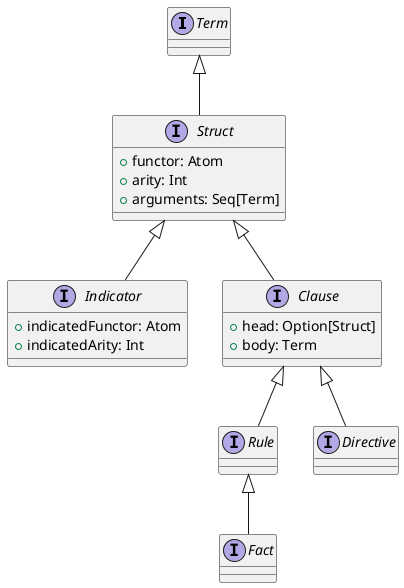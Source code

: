 @startuml
interface Term

interface Struct {
    +functor: Atom
    +arity: Int
    +arguments: Seq[Term]
}

interface Indicator {
    +indicatedFunctor: Atom
    +indicatedArity: Int
}

interface Clause {
    +head: Option[Struct]
    +body: Term
}

interface Rule
interface Fact
interface Directive

Term <|-- Struct
Struct <|-- Indicator
Struct <|-- Clause

Clause <|-- Rule
Rule <|-- Fact
Clause <|-- Directive

@enduml